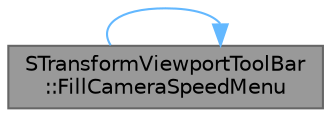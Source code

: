 digraph "STransformViewportToolBar::FillCameraSpeedMenu"
{
 // INTERACTIVE_SVG=YES
 // LATEX_PDF_SIZE
  bgcolor="transparent";
  edge [fontname=Helvetica,fontsize=10,labelfontname=Helvetica,labelfontsize=10];
  node [fontname=Helvetica,fontsize=10,shape=box,height=0.2,width=0.4];
  rankdir="RL";
  Node1 [id="Node000001",label="STransformViewportToolBar\l::FillCameraSpeedMenu",height=0.2,width=0.4,color="gray40", fillcolor="grey60", style="filled", fontcolor="black",tooltip="Camera speed menu construction callback."];
  Node1 -> Node1 [id="edge1_Node000001_Node000001",dir="back",color="steelblue1",style="solid",tooltip=" "];
}
